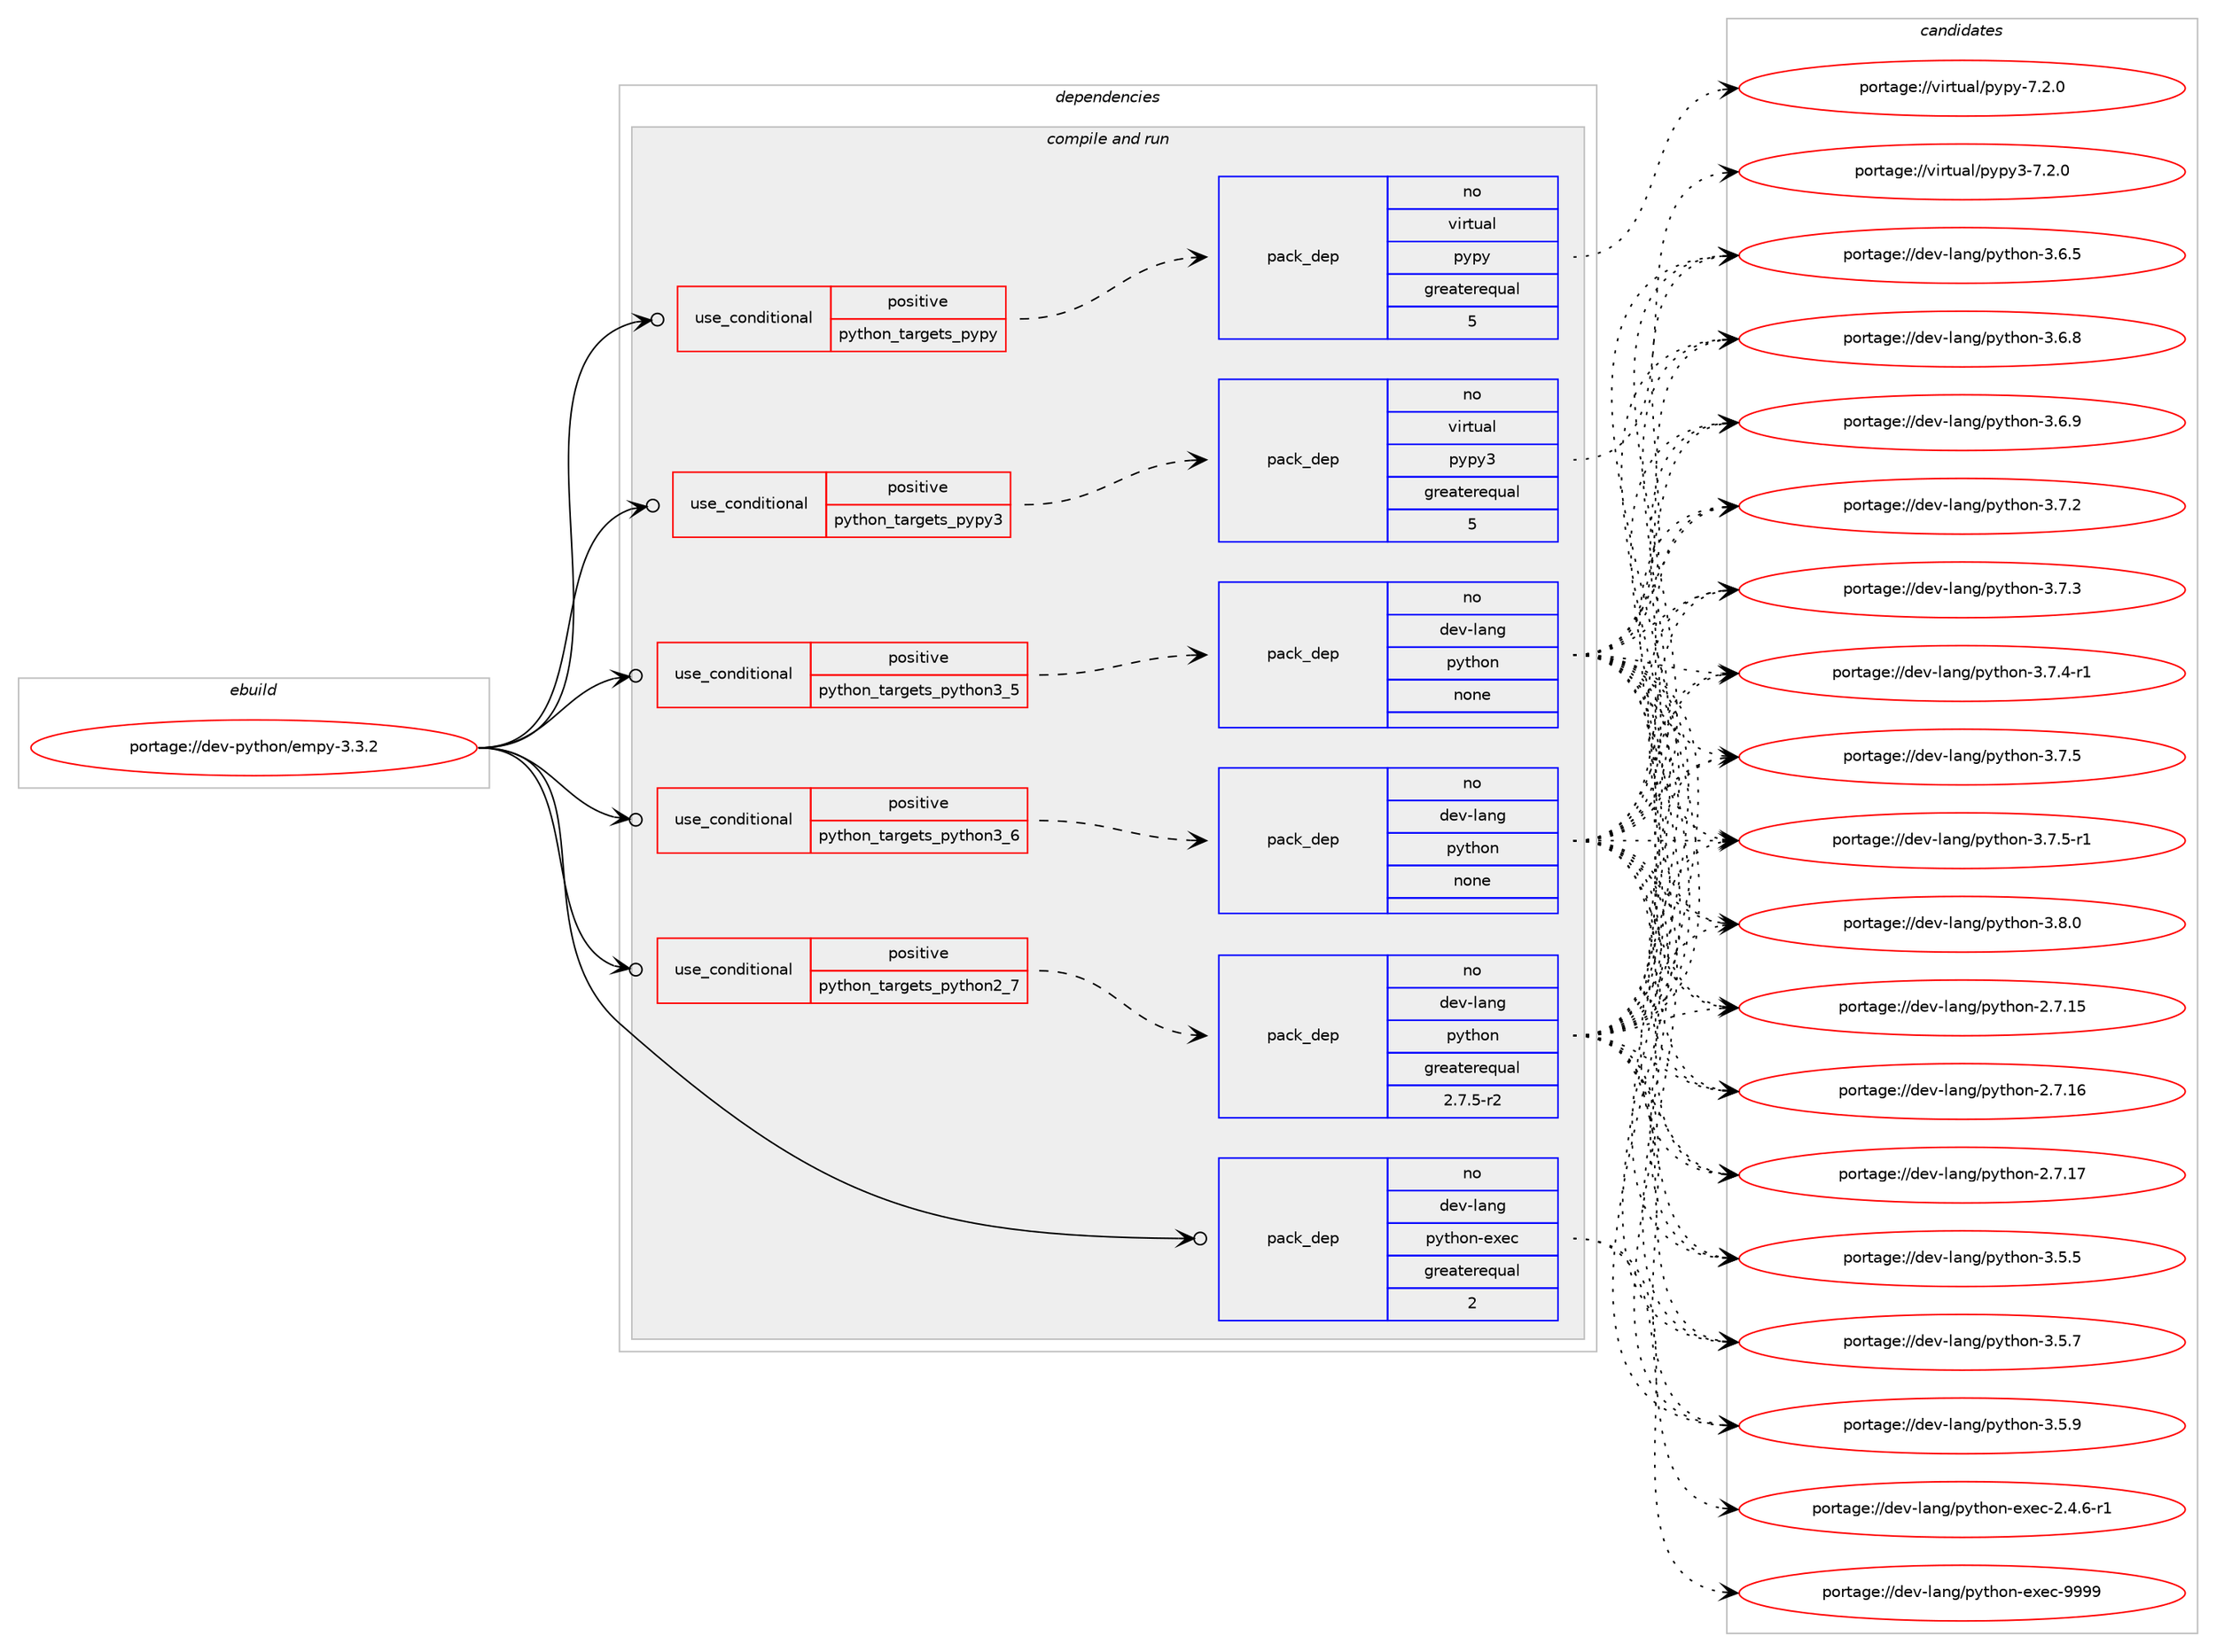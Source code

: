 digraph prolog {

# *************
# Graph options
# *************

newrank=true;
concentrate=true;
compound=true;
graph [rankdir=LR,fontname=Helvetica,fontsize=10,ranksep=1.5];#, ranksep=2.5, nodesep=0.2];
edge  [arrowhead=vee];
node  [fontname=Helvetica,fontsize=10];

# **********
# The ebuild
# **********

subgraph cluster_leftcol {
color=gray;
rank=same;
label=<<i>ebuild</i>>;
id [label="portage://dev-python/empy-3.3.2", color=red, width=4, href="../dev-python/empy-3.3.2.svg"];
}

# ****************
# The dependencies
# ****************

subgraph cluster_midcol {
color=gray;
label=<<i>dependencies</i>>;
subgraph cluster_compile {
fillcolor="#eeeeee";
style=filled;
label=<<i>compile</i>>;
}
subgraph cluster_compileandrun {
fillcolor="#eeeeee";
style=filled;
label=<<i>compile and run</i>>;
subgraph cond28212 {
dependency138159 [label=<<TABLE BORDER="0" CELLBORDER="1" CELLSPACING="0" CELLPADDING="4"><TR><TD ROWSPAN="3" CELLPADDING="10">use_conditional</TD></TR><TR><TD>positive</TD></TR><TR><TD>python_targets_pypy</TD></TR></TABLE>>, shape=none, color=red];
subgraph pack106630 {
dependency138160 [label=<<TABLE BORDER="0" CELLBORDER="1" CELLSPACING="0" CELLPADDING="4" WIDTH="220"><TR><TD ROWSPAN="6" CELLPADDING="30">pack_dep</TD></TR><TR><TD WIDTH="110">no</TD></TR><TR><TD>virtual</TD></TR><TR><TD>pypy</TD></TR><TR><TD>greaterequal</TD></TR><TR><TD>5</TD></TR></TABLE>>, shape=none, color=blue];
}
dependency138159:e -> dependency138160:w [weight=20,style="dashed",arrowhead="vee"];
}
id:e -> dependency138159:w [weight=20,style="solid",arrowhead="odotvee"];
subgraph cond28213 {
dependency138161 [label=<<TABLE BORDER="0" CELLBORDER="1" CELLSPACING="0" CELLPADDING="4"><TR><TD ROWSPAN="3" CELLPADDING="10">use_conditional</TD></TR><TR><TD>positive</TD></TR><TR><TD>python_targets_pypy3</TD></TR></TABLE>>, shape=none, color=red];
subgraph pack106631 {
dependency138162 [label=<<TABLE BORDER="0" CELLBORDER="1" CELLSPACING="0" CELLPADDING="4" WIDTH="220"><TR><TD ROWSPAN="6" CELLPADDING="30">pack_dep</TD></TR><TR><TD WIDTH="110">no</TD></TR><TR><TD>virtual</TD></TR><TR><TD>pypy3</TD></TR><TR><TD>greaterequal</TD></TR><TR><TD>5</TD></TR></TABLE>>, shape=none, color=blue];
}
dependency138161:e -> dependency138162:w [weight=20,style="dashed",arrowhead="vee"];
}
id:e -> dependency138161:w [weight=20,style="solid",arrowhead="odotvee"];
subgraph cond28214 {
dependency138163 [label=<<TABLE BORDER="0" CELLBORDER="1" CELLSPACING="0" CELLPADDING="4"><TR><TD ROWSPAN="3" CELLPADDING="10">use_conditional</TD></TR><TR><TD>positive</TD></TR><TR><TD>python_targets_python2_7</TD></TR></TABLE>>, shape=none, color=red];
subgraph pack106632 {
dependency138164 [label=<<TABLE BORDER="0" CELLBORDER="1" CELLSPACING="0" CELLPADDING="4" WIDTH="220"><TR><TD ROWSPAN="6" CELLPADDING="30">pack_dep</TD></TR><TR><TD WIDTH="110">no</TD></TR><TR><TD>dev-lang</TD></TR><TR><TD>python</TD></TR><TR><TD>greaterequal</TD></TR><TR><TD>2.7.5-r2</TD></TR></TABLE>>, shape=none, color=blue];
}
dependency138163:e -> dependency138164:w [weight=20,style="dashed",arrowhead="vee"];
}
id:e -> dependency138163:w [weight=20,style="solid",arrowhead="odotvee"];
subgraph cond28215 {
dependency138165 [label=<<TABLE BORDER="0" CELLBORDER="1" CELLSPACING="0" CELLPADDING="4"><TR><TD ROWSPAN="3" CELLPADDING="10">use_conditional</TD></TR><TR><TD>positive</TD></TR><TR><TD>python_targets_python3_5</TD></TR></TABLE>>, shape=none, color=red];
subgraph pack106633 {
dependency138166 [label=<<TABLE BORDER="0" CELLBORDER="1" CELLSPACING="0" CELLPADDING="4" WIDTH="220"><TR><TD ROWSPAN="6" CELLPADDING="30">pack_dep</TD></TR><TR><TD WIDTH="110">no</TD></TR><TR><TD>dev-lang</TD></TR><TR><TD>python</TD></TR><TR><TD>none</TD></TR><TR><TD></TD></TR></TABLE>>, shape=none, color=blue];
}
dependency138165:e -> dependency138166:w [weight=20,style="dashed",arrowhead="vee"];
}
id:e -> dependency138165:w [weight=20,style="solid",arrowhead="odotvee"];
subgraph cond28216 {
dependency138167 [label=<<TABLE BORDER="0" CELLBORDER="1" CELLSPACING="0" CELLPADDING="4"><TR><TD ROWSPAN="3" CELLPADDING="10">use_conditional</TD></TR><TR><TD>positive</TD></TR><TR><TD>python_targets_python3_6</TD></TR></TABLE>>, shape=none, color=red];
subgraph pack106634 {
dependency138168 [label=<<TABLE BORDER="0" CELLBORDER="1" CELLSPACING="0" CELLPADDING="4" WIDTH="220"><TR><TD ROWSPAN="6" CELLPADDING="30">pack_dep</TD></TR><TR><TD WIDTH="110">no</TD></TR><TR><TD>dev-lang</TD></TR><TR><TD>python</TD></TR><TR><TD>none</TD></TR><TR><TD></TD></TR></TABLE>>, shape=none, color=blue];
}
dependency138167:e -> dependency138168:w [weight=20,style="dashed",arrowhead="vee"];
}
id:e -> dependency138167:w [weight=20,style="solid",arrowhead="odotvee"];
subgraph pack106635 {
dependency138169 [label=<<TABLE BORDER="0" CELLBORDER="1" CELLSPACING="0" CELLPADDING="4" WIDTH="220"><TR><TD ROWSPAN="6" CELLPADDING="30">pack_dep</TD></TR><TR><TD WIDTH="110">no</TD></TR><TR><TD>dev-lang</TD></TR><TR><TD>python-exec</TD></TR><TR><TD>greaterequal</TD></TR><TR><TD>2</TD></TR></TABLE>>, shape=none, color=blue];
}
id:e -> dependency138169:w [weight=20,style="solid",arrowhead="odotvee"];
}
subgraph cluster_run {
fillcolor="#eeeeee";
style=filled;
label=<<i>run</i>>;
}
}

# **************
# The candidates
# **************

subgraph cluster_choices {
rank=same;
color=gray;
label=<<i>candidates</i>>;

subgraph choice106630 {
color=black;
nodesep=1;
choiceportage1181051141161179710847112121112121455546504648 [label="portage://virtual/pypy-7.2.0", color=red, width=4,href="../virtual/pypy-7.2.0.svg"];
dependency138160:e -> choiceportage1181051141161179710847112121112121455546504648:w [style=dotted,weight="100"];
}
subgraph choice106631 {
color=black;
nodesep=1;
choiceportage118105114116117971084711212111212151455546504648 [label="portage://virtual/pypy3-7.2.0", color=red, width=4,href="../virtual/pypy3-7.2.0.svg"];
dependency138162:e -> choiceportage118105114116117971084711212111212151455546504648:w [style=dotted,weight="100"];
}
subgraph choice106632 {
color=black;
nodesep=1;
choiceportage10010111845108971101034711212111610411111045504655464953 [label="portage://dev-lang/python-2.7.15", color=red, width=4,href="../dev-lang/python-2.7.15.svg"];
choiceportage10010111845108971101034711212111610411111045504655464954 [label="portage://dev-lang/python-2.7.16", color=red, width=4,href="../dev-lang/python-2.7.16.svg"];
choiceportage10010111845108971101034711212111610411111045504655464955 [label="portage://dev-lang/python-2.7.17", color=red, width=4,href="../dev-lang/python-2.7.17.svg"];
choiceportage100101118451089711010347112121116104111110455146534653 [label="portage://dev-lang/python-3.5.5", color=red, width=4,href="../dev-lang/python-3.5.5.svg"];
choiceportage100101118451089711010347112121116104111110455146534655 [label="portage://dev-lang/python-3.5.7", color=red, width=4,href="../dev-lang/python-3.5.7.svg"];
choiceportage100101118451089711010347112121116104111110455146534657 [label="portage://dev-lang/python-3.5.9", color=red, width=4,href="../dev-lang/python-3.5.9.svg"];
choiceportage100101118451089711010347112121116104111110455146544653 [label="portage://dev-lang/python-3.6.5", color=red, width=4,href="../dev-lang/python-3.6.5.svg"];
choiceportage100101118451089711010347112121116104111110455146544656 [label="portage://dev-lang/python-3.6.8", color=red, width=4,href="../dev-lang/python-3.6.8.svg"];
choiceportage100101118451089711010347112121116104111110455146544657 [label="portage://dev-lang/python-3.6.9", color=red, width=4,href="../dev-lang/python-3.6.9.svg"];
choiceportage100101118451089711010347112121116104111110455146554650 [label="portage://dev-lang/python-3.7.2", color=red, width=4,href="../dev-lang/python-3.7.2.svg"];
choiceportage100101118451089711010347112121116104111110455146554651 [label="portage://dev-lang/python-3.7.3", color=red, width=4,href="../dev-lang/python-3.7.3.svg"];
choiceportage1001011184510897110103471121211161041111104551465546524511449 [label="portage://dev-lang/python-3.7.4-r1", color=red, width=4,href="../dev-lang/python-3.7.4-r1.svg"];
choiceportage100101118451089711010347112121116104111110455146554653 [label="portage://dev-lang/python-3.7.5", color=red, width=4,href="../dev-lang/python-3.7.5.svg"];
choiceportage1001011184510897110103471121211161041111104551465546534511449 [label="portage://dev-lang/python-3.7.5-r1", color=red, width=4,href="../dev-lang/python-3.7.5-r1.svg"];
choiceportage100101118451089711010347112121116104111110455146564648 [label="portage://dev-lang/python-3.8.0", color=red, width=4,href="../dev-lang/python-3.8.0.svg"];
dependency138164:e -> choiceportage10010111845108971101034711212111610411111045504655464953:w [style=dotted,weight="100"];
dependency138164:e -> choiceportage10010111845108971101034711212111610411111045504655464954:w [style=dotted,weight="100"];
dependency138164:e -> choiceportage10010111845108971101034711212111610411111045504655464955:w [style=dotted,weight="100"];
dependency138164:e -> choiceportage100101118451089711010347112121116104111110455146534653:w [style=dotted,weight="100"];
dependency138164:e -> choiceportage100101118451089711010347112121116104111110455146534655:w [style=dotted,weight="100"];
dependency138164:e -> choiceportage100101118451089711010347112121116104111110455146534657:w [style=dotted,weight="100"];
dependency138164:e -> choiceportage100101118451089711010347112121116104111110455146544653:w [style=dotted,weight="100"];
dependency138164:e -> choiceportage100101118451089711010347112121116104111110455146544656:w [style=dotted,weight="100"];
dependency138164:e -> choiceportage100101118451089711010347112121116104111110455146544657:w [style=dotted,weight="100"];
dependency138164:e -> choiceportage100101118451089711010347112121116104111110455146554650:w [style=dotted,weight="100"];
dependency138164:e -> choiceportage100101118451089711010347112121116104111110455146554651:w [style=dotted,weight="100"];
dependency138164:e -> choiceportage1001011184510897110103471121211161041111104551465546524511449:w [style=dotted,weight="100"];
dependency138164:e -> choiceportage100101118451089711010347112121116104111110455146554653:w [style=dotted,weight="100"];
dependency138164:e -> choiceportage1001011184510897110103471121211161041111104551465546534511449:w [style=dotted,weight="100"];
dependency138164:e -> choiceportage100101118451089711010347112121116104111110455146564648:w [style=dotted,weight="100"];
}
subgraph choice106633 {
color=black;
nodesep=1;
choiceportage10010111845108971101034711212111610411111045504655464953 [label="portage://dev-lang/python-2.7.15", color=red, width=4,href="../dev-lang/python-2.7.15.svg"];
choiceportage10010111845108971101034711212111610411111045504655464954 [label="portage://dev-lang/python-2.7.16", color=red, width=4,href="../dev-lang/python-2.7.16.svg"];
choiceportage10010111845108971101034711212111610411111045504655464955 [label="portage://dev-lang/python-2.7.17", color=red, width=4,href="../dev-lang/python-2.7.17.svg"];
choiceportage100101118451089711010347112121116104111110455146534653 [label="portage://dev-lang/python-3.5.5", color=red, width=4,href="../dev-lang/python-3.5.5.svg"];
choiceportage100101118451089711010347112121116104111110455146534655 [label="portage://dev-lang/python-3.5.7", color=red, width=4,href="../dev-lang/python-3.5.7.svg"];
choiceportage100101118451089711010347112121116104111110455146534657 [label="portage://dev-lang/python-3.5.9", color=red, width=4,href="../dev-lang/python-3.5.9.svg"];
choiceportage100101118451089711010347112121116104111110455146544653 [label="portage://dev-lang/python-3.6.5", color=red, width=4,href="../dev-lang/python-3.6.5.svg"];
choiceportage100101118451089711010347112121116104111110455146544656 [label="portage://dev-lang/python-3.6.8", color=red, width=4,href="../dev-lang/python-3.6.8.svg"];
choiceportage100101118451089711010347112121116104111110455146544657 [label="portage://dev-lang/python-3.6.9", color=red, width=4,href="../dev-lang/python-3.6.9.svg"];
choiceportage100101118451089711010347112121116104111110455146554650 [label="portage://dev-lang/python-3.7.2", color=red, width=4,href="../dev-lang/python-3.7.2.svg"];
choiceportage100101118451089711010347112121116104111110455146554651 [label="portage://dev-lang/python-3.7.3", color=red, width=4,href="../dev-lang/python-3.7.3.svg"];
choiceportage1001011184510897110103471121211161041111104551465546524511449 [label="portage://dev-lang/python-3.7.4-r1", color=red, width=4,href="../dev-lang/python-3.7.4-r1.svg"];
choiceportage100101118451089711010347112121116104111110455146554653 [label="portage://dev-lang/python-3.7.5", color=red, width=4,href="../dev-lang/python-3.7.5.svg"];
choiceportage1001011184510897110103471121211161041111104551465546534511449 [label="portage://dev-lang/python-3.7.5-r1", color=red, width=4,href="../dev-lang/python-3.7.5-r1.svg"];
choiceportage100101118451089711010347112121116104111110455146564648 [label="portage://dev-lang/python-3.8.0", color=red, width=4,href="../dev-lang/python-3.8.0.svg"];
dependency138166:e -> choiceportage10010111845108971101034711212111610411111045504655464953:w [style=dotted,weight="100"];
dependency138166:e -> choiceportage10010111845108971101034711212111610411111045504655464954:w [style=dotted,weight="100"];
dependency138166:e -> choiceportage10010111845108971101034711212111610411111045504655464955:w [style=dotted,weight="100"];
dependency138166:e -> choiceportage100101118451089711010347112121116104111110455146534653:w [style=dotted,weight="100"];
dependency138166:e -> choiceportage100101118451089711010347112121116104111110455146534655:w [style=dotted,weight="100"];
dependency138166:e -> choiceportage100101118451089711010347112121116104111110455146534657:w [style=dotted,weight="100"];
dependency138166:e -> choiceportage100101118451089711010347112121116104111110455146544653:w [style=dotted,weight="100"];
dependency138166:e -> choiceportage100101118451089711010347112121116104111110455146544656:w [style=dotted,weight="100"];
dependency138166:e -> choiceportage100101118451089711010347112121116104111110455146544657:w [style=dotted,weight="100"];
dependency138166:e -> choiceportage100101118451089711010347112121116104111110455146554650:w [style=dotted,weight="100"];
dependency138166:e -> choiceportage100101118451089711010347112121116104111110455146554651:w [style=dotted,weight="100"];
dependency138166:e -> choiceportage1001011184510897110103471121211161041111104551465546524511449:w [style=dotted,weight="100"];
dependency138166:e -> choiceportage100101118451089711010347112121116104111110455146554653:w [style=dotted,weight="100"];
dependency138166:e -> choiceportage1001011184510897110103471121211161041111104551465546534511449:w [style=dotted,weight="100"];
dependency138166:e -> choiceportage100101118451089711010347112121116104111110455146564648:w [style=dotted,weight="100"];
}
subgraph choice106634 {
color=black;
nodesep=1;
choiceportage10010111845108971101034711212111610411111045504655464953 [label="portage://dev-lang/python-2.7.15", color=red, width=4,href="../dev-lang/python-2.7.15.svg"];
choiceportage10010111845108971101034711212111610411111045504655464954 [label="portage://dev-lang/python-2.7.16", color=red, width=4,href="../dev-lang/python-2.7.16.svg"];
choiceportage10010111845108971101034711212111610411111045504655464955 [label="portage://dev-lang/python-2.7.17", color=red, width=4,href="../dev-lang/python-2.7.17.svg"];
choiceportage100101118451089711010347112121116104111110455146534653 [label="portage://dev-lang/python-3.5.5", color=red, width=4,href="../dev-lang/python-3.5.5.svg"];
choiceportage100101118451089711010347112121116104111110455146534655 [label="portage://dev-lang/python-3.5.7", color=red, width=4,href="../dev-lang/python-3.5.7.svg"];
choiceportage100101118451089711010347112121116104111110455146534657 [label="portage://dev-lang/python-3.5.9", color=red, width=4,href="../dev-lang/python-3.5.9.svg"];
choiceportage100101118451089711010347112121116104111110455146544653 [label="portage://dev-lang/python-3.6.5", color=red, width=4,href="../dev-lang/python-3.6.5.svg"];
choiceportage100101118451089711010347112121116104111110455146544656 [label="portage://dev-lang/python-3.6.8", color=red, width=4,href="../dev-lang/python-3.6.8.svg"];
choiceportage100101118451089711010347112121116104111110455146544657 [label="portage://dev-lang/python-3.6.9", color=red, width=4,href="../dev-lang/python-3.6.9.svg"];
choiceportage100101118451089711010347112121116104111110455146554650 [label="portage://dev-lang/python-3.7.2", color=red, width=4,href="../dev-lang/python-3.7.2.svg"];
choiceportage100101118451089711010347112121116104111110455146554651 [label="portage://dev-lang/python-3.7.3", color=red, width=4,href="../dev-lang/python-3.7.3.svg"];
choiceportage1001011184510897110103471121211161041111104551465546524511449 [label="portage://dev-lang/python-3.7.4-r1", color=red, width=4,href="../dev-lang/python-3.7.4-r1.svg"];
choiceportage100101118451089711010347112121116104111110455146554653 [label="portage://dev-lang/python-3.7.5", color=red, width=4,href="../dev-lang/python-3.7.5.svg"];
choiceportage1001011184510897110103471121211161041111104551465546534511449 [label="portage://dev-lang/python-3.7.5-r1", color=red, width=4,href="../dev-lang/python-3.7.5-r1.svg"];
choiceportage100101118451089711010347112121116104111110455146564648 [label="portage://dev-lang/python-3.8.0", color=red, width=4,href="../dev-lang/python-3.8.0.svg"];
dependency138168:e -> choiceportage10010111845108971101034711212111610411111045504655464953:w [style=dotted,weight="100"];
dependency138168:e -> choiceportage10010111845108971101034711212111610411111045504655464954:w [style=dotted,weight="100"];
dependency138168:e -> choiceportage10010111845108971101034711212111610411111045504655464955:w [style=dotted,weight="100"];
dependency138168:e -> choiceportage100101118451089711010347112121116104111110455146534653:w [style=dotted,weight="100"];
dependency138168:e -> choiceportage100101118451089711010347112121116104111110455146534655:w [style=dotted,weight="100"];
dependency138168:e -> choiceportage100101118451089711010347112121116104111110455146534657:w [style=dotted,weight="100"];
dependency138168:e -> choiceportage100101118451089711010347112121116104111110455146544653:w [style=dotted,weight="100"];
dependency138168:e -> choiceportage100101118451089711010347112121116104111110455146544656:w [style=dotted,weight="100"];
dependency138168:e -> choiceportage100101118451089711010347112121116104111110455146544657:w [style=dotted,weight="100"];
dependency138168:e -> choiceportage100101118451089711010347112121116104111110455146554650:w [style=dotted,weight="100"];
dependency138168:e -> choiceportage100101118451089711010347112121116104111110455146554651:w [style=dotted,weight="100"];
dependency138168:e -> choiceportage1001011184510897110103471121211161041111104551465546524511449:w [style=dotted,weight="100"];
dependency138168:e -> choiceportage100101118451089711010347112121116104111110455146554653:w [style=dotted,weight="100"];
dependency138168:e -> choiceportage1001011184510897110103471121211161041111104551465546534511449:w [style=dotted,weight="100"];
dependency138168:e -> choiceportage100101118451089711010347112121116104111110455146564648:w [style=dotted,weight="100"];
}
subgraph choice106635 {
color=black;
nodesep=1;
choiceportage10010111845108971101034711212111610411111045101120101994550465246544511449 [label="portage://dev-lang/python-exec-2.4.6-r1", color=red, width=4,href="../dev-lang/python-exec-2.4.6-r1.svg"];
choiceportage10010111845108971101034711212111610411111045101120101994557575757 [label="portage://dev-lang/python-exec-9999", color=red, width=4,href="../dev-lang/python-exec-9999.svg"];
dependency138169:e -> choiceportage10010111845108971101034711212111610411111045101120101994550465246544511449:w [style=dotted,weight="100"];
dependency138169:e -> choiceportage10010111845108971101034711212111610411111045101120101994557575757:w [style=dotted,weight="100"];
}
}

}
